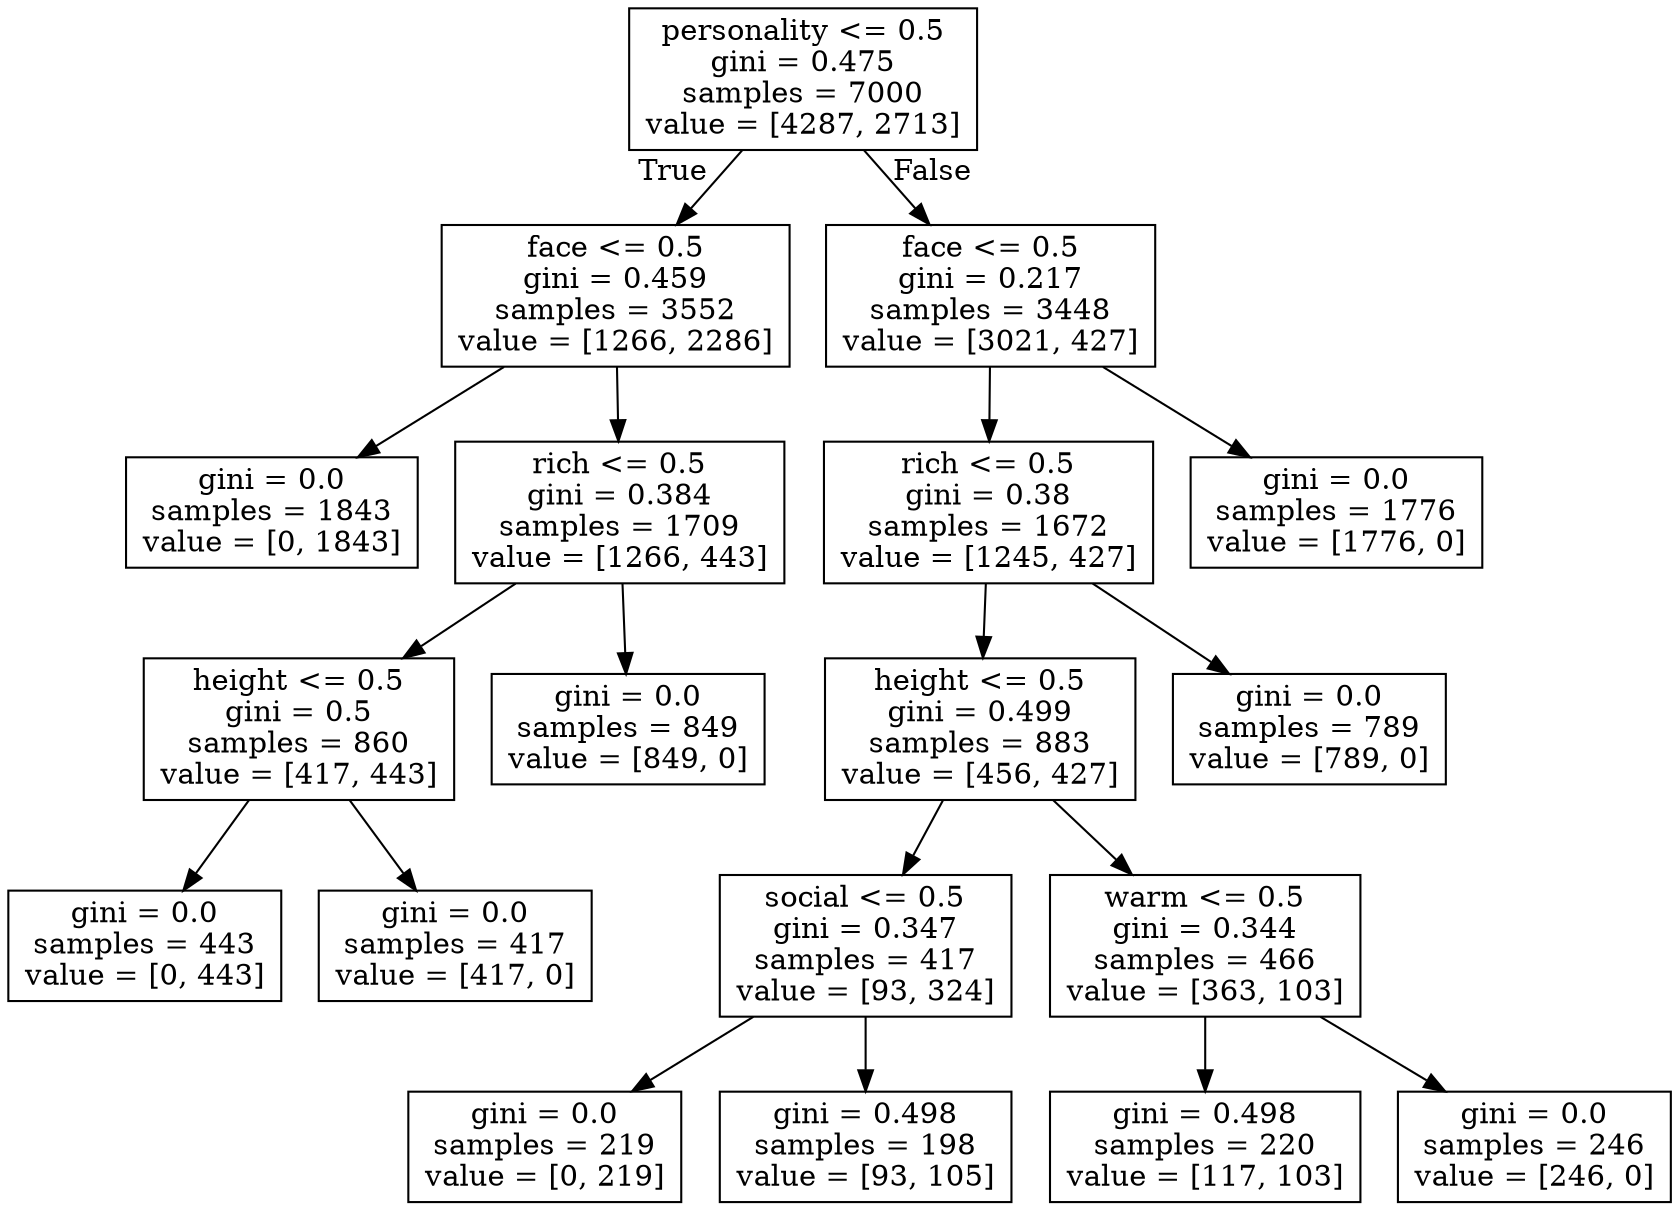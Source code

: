 digraph Tree {
node [shape=box] ;
0 [label="personality <= 0.5\ngini = 0.475\nsamples = 7000\nvalue = [4287, 2713]"] ;
1 [label="face <= 0.5\ngini = 0.459\nsamples = 3552\nvalue = [1266, 2286]"] ;
0 -> 1 [labeldistance=2.5, labelangle=45, headlabel="True"] ;
2 [label="gini = 0.0\nsamples = 1843\nvalue = [0, 1843]"] ;
1 -> 2 ;
3 [label="rich <= 0.5\ngini = 0.384\nsamples = 1709\nvalue = [1266, 443]"] ;
1 -> 3 ;
4 [label="height <= 0.5\ngini = 0.5\nsamples = 860\nvalue = [417, 443]"] ;
3 -> 4 ;
5 [label="gini = 0.0\nsamples = 443\nvalue = [0, 443]"] ;
4 -> 5 ;
6 [label="gini = 0.0\nsamples = 417\nvalue = [417, 0]"] ;
4 -> 6 ;
7 [label="gini = 0.0\nsamples = 849\nvalue = [849, 0]"] ;
3 -> 7 ;
8 [label="face <= 0.5\ngini = 0.217\nsamples = 3448\nvalue = [3021, 427]"] ;
0 -> 8 [labeldistance=2.5, labelangle=-45, headlabel="False"] ;
9 [label="rich <= 0.5\ngini = 0.38\nsamples = 1672\nvalue = [1245, 427]"] ;
8 -> 9 ;
10 [label="height <= 0.5\ngini = 0.499\nsamples = 883\nvalue = [456, 427]"] ;
9 -> 10 ;
11 [label="social <= 0.5\ngini = 0.347\nsamples = 417\nvalue = [93, 324]"] ;
10 -> 11 ;
12 [label="gini = 0.0\nsamples = 219\nvalue = [0, 219]"] ;
11 -> 12 ;
13 [label="gini = 0.498\nsamples = 198\nvalue = [93, 105]"] ;
11 -> 13 ;
14 [label="warm <= 0.5\ngini = 0.344\nsamples = 466\nvalue = [363, 103]"] ;
10 -> 14 ;
15 [label="gini = 0.498\nsamples = 220\nvalue = [117, 103]"] ;
14 -> 15 ;
16 [label="gini = 0.0\nsamples = 246\nvalue = [246, 0]"] ;
14 -> 16 ;
17 [label="gini = 0.0\nsamples = 789\nvalue = [789, 0]"] ;
9 -> 17 ;
18 [label="gini = 0.0\nsamples = 1776\nvalue = [1776, 0]"] ;
8 -> 18 ;
}